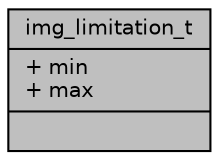 digraph "img_limitation_t"
{
 // INTERACTIVE_SVG=YES
 // LATEX_PDF_SIZE
  bgcolor="transparent";
  edge [fontname="Helvetica",fontsize="10",labelfontname="Helvetica",labelfontsize="10"];
  node [fontname="Helvetica",fontsize="10",shape=record];
  Node1 [label="{img_limitation_t\n|+ min\l+ max\l|}",height=0.2,width=0.4,color="black", fillcolor="grey75", style="filled", fontcolor="black",tooltip=" "];
}
